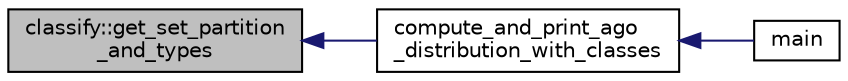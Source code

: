 digraph "classify::get_set_partition_and_types"
{
  edge [fontname="Helvetica",fontsize="10",labelfontname="Helvetica",labelfontsize="10"];
  node [fontname="Helvetica",fontsize="10",shape=record];
  rankdir="LR";
  Node55 [label="classify::get_set_partition\l_and_types",height=0.2,width=0.4,color="black", fillcolor="grey75", style="filled", fontcolor="black"];
  Node55 -> Node56 [dir="back",color="midnightblue",fontsize="10",style="solid",fontname="Helvetica"];
  Node56 [label="compute_and_print_ago\l_distribution_with_classes",height=0.2,width=0.4,color="black", fillcolor="white", style="filled",URL="$d0/de6/projective__space__main_8_c.html#ac64ecd71e4db92860ba230d89959dd8e"];
  Node56 -> Node57 [dir="back",color="midnightblue",fontsize="10",style="solid",fontname="Helvetica"];
  Node57 [label="main",height=0.2,width=0.4,color="black", fillcolor="white", style="filled",URL="$d0/de6/projective__space__main_8_c.html#a3c04138a5bfe5d72780bb7e82a18e627"];
}
